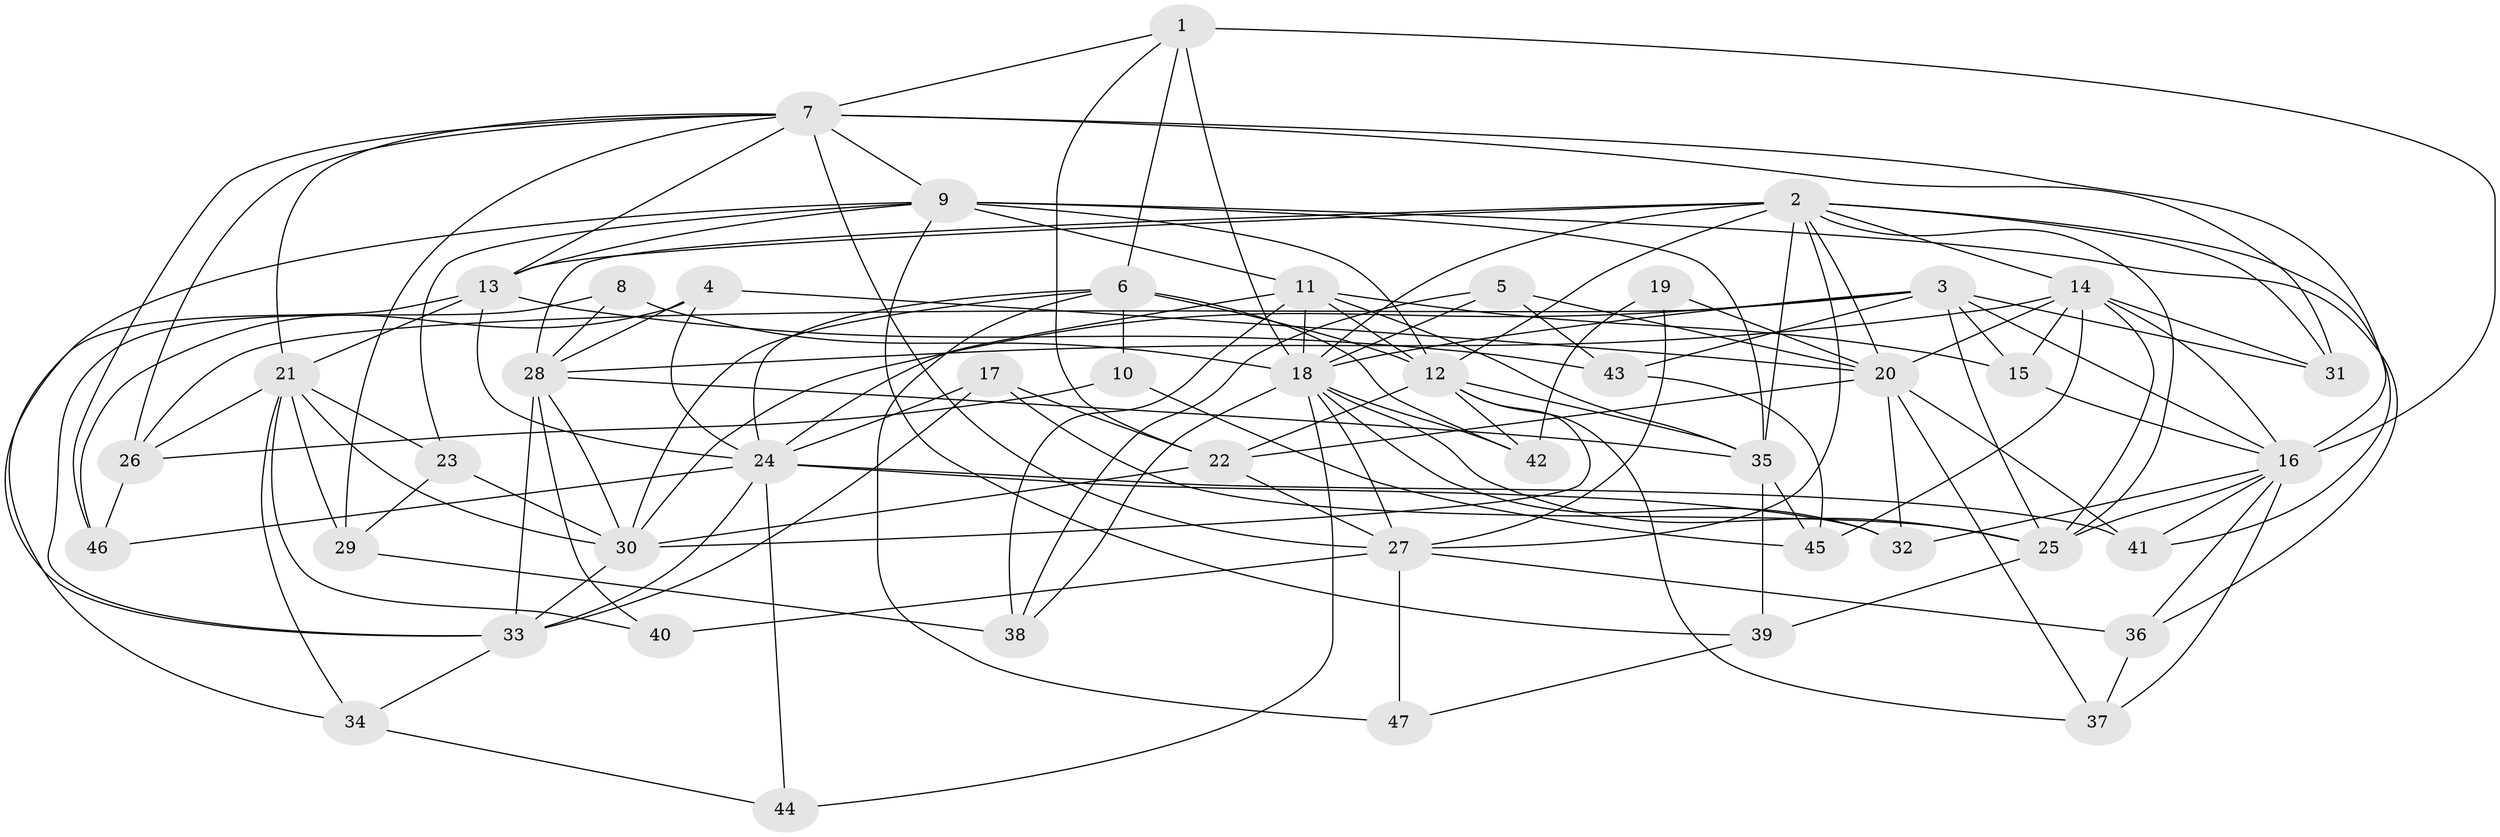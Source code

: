 // original degree distribution, {4: 1.0}
// Generated by graph-tools (version 1.1) at 2025/53/03/04/25 22:53:46]
// undirected, 47 vertices, 138 edges
graph export_dot {
  node [color=gray90,style=filled];
  1;
  2;
  3;
  4;
  5;
  6;
  7;
  8;
  9;
  10;
  11;
  12;
  13;
  14;
  15;
  16;
  17;
  18;
  19;
  20;
  21;
  22;
  23;
  24;
  25;
  26;
  27;
  28;
  29;
  30;
  31;
  32;
  33;
  34;
  35;
  36;
  37;
  38;
  39;
  40;
  41;
  42;
  43;
  44;
  45;
  46;
  47;
  1 -- 6 [weight=1.0];
  1 -- 7 [weight=1.0];
  1 -- 16 [weight=2.0];
  1 -- 18 [weight=1.0];
  1 -- 22 [weight=1.0];
  2 -- 12 [weight=1.0];
  2 -- 13 [weight=2.0];
  2 -- 14 [weight=1.0];
  2 -- 18 [weight=1.0];
  2 -- 20 [weight=1.0];
  2 -- 25 [weight=1.0];
  2 -- 27 [weight=1.0];
  2 -- 28 [weight=1.0];
  2 -- 31 [weight=1.0];
  2 -- 35 [weight=1.0];
  2 -- 41 [weight=1.0];
  3 -- 15 [weight=1.0];
  3 -- 16 [weight=1.0];
  3 -- 18 [weight=1.0];
  3 -- 25 [weight=1.0];
  3 -- 26 [weight=1.0];
  3 -- 30 [weight=1.0];
  3 -- 31 [weight=1.0];
  3 -- 43 [weight=1.0];
  4 -- 20 [weight=1.0];
  4 -- 24 [weight=1.0];
  4 -- 28 [weight=1.0];
  4 -- 46 [weight=1.0];
  5 -- 18 [weight=1.0];
  5 -- 20 [weight=1.0];
  5 -- 38 [weight=1.0];
  5 -- 43 [weight=1.0];
  6 -- 10 [weight=1.0];
  6 -- 12 [weight=1.0];
  6 -- 24 [weight=1.0];
  6 -- 30 [weight=1.0];
  6 -- 42 [weight=1.0];
  6 -- 47 [weight=2.0];
  7 -- 9 [weight=1.0];
  7 -- 13 [weight=1.0];
  7 -- 16 [weight=1.0];
  7 -- 21 [weight=1.0];
  7 -- 26 [weight=1.0];
  7 -- 27 [weight=1.0];
  7 -- 29 [weight=1.0];
  7 -- 31 [weight=1.0];
  7 -- 46 [weight=1.0];
  8 -- 18 [weight=1.0];
  8 -- 28 [weight=1.0];
  8 -- 33 [weight=2.0];
  9 -- 11 [weight=1.0];
  9 -- 12 [weight=2.0];
  9 -- 13 [weight=1.0];
  9 -- 23 [weight=1.0];
  9 -- 33 [weight=1.0];
  9 -- 35 [weight=1.0];
  9 -- 36 [weight=1.0];
  9 -- 39 [weight=1.0];
  10 -- 26 [weight=2.0];
  10 -- 45 [weight=1.0];
  11 -- 12 [weight=2.0];
  11 -- 15 [weight=1.0];
  11 -- 18 [weight=1.0];
  11 -- 24 [weight=1.0];
  11 -- 35 [weight=1.0];
  11 -- 38 [weight=1.0];
  12 -- 22 [weight=1.0];
  12 -- 30 [weight=1.0];
  12 -- 35 [weight=2.0];
  12 -- 37 [weight=1.0];
  12 -- 42 [weight=1.0];
  13 -- 21 [weight=1.0];
  13 -- 24 [weight=1.0];
  13 -- 34 [weight=1.0];
  13 -- 43 [weight=1.0];
  14 -- 15 [weight=1.0];
  14 -- 16 [weight=2.0];
  14 -- 20 [weight=1.0];
  14 -- 25 [weight=1.0];
  14 -- 28 [weight=2.0];
  14 -- 31 [weight=1.0];
  14 -- 45 [weight=1.0];
  15 -- 16 [weight=1.0];
  16 -- 25 [weight=1.0];
  16 -- 32 [weight=1.0];
  16 -- 36 [weight=1.0];
  16 -- 37 [weight=1.0];
  16 -- 41 [weight=1.0];
  17 -- 22 [weight=1.0];
  17 -- 24 [weight=1.0];
  17 -- 25 [weight=2.0];
  17 -- 33 [weight=2.0];
  18 -- 25 [weight=1.0];
  18 -- 27 [weight=1.0];
  18 -- 32 [weight=1.0];
  18 -- 38 [weight=1.0];
  18 -- 42 [weight=1.0];
  18 -- 44 [weight=1.0];
  19 -- 20 [weight=1.0];
  19 -- 27 [weight=2.0];
  19 -- 42 [weight=1.0];
  20 -- 22 [weight=3.0];
  20 -- 32 [weight=2.0];
  20 -- 37 [weight=1.0];
  20 -- 41 [weight=1.0];
  21 -- 23 [weight=1.0];
  21 -- 26 [weight=3.0];
  21 -- 29 [weight=3.0];
  21 -- 30 [weight=1.0];
  21 -- 34 [weight=1.0];
  21 -- 40 [weight=1.0];
  22 -- 27 [weight=1.0];
  22 -- 30 [weight=1.0];
  23 -- 29 [weight=1.0];
  23 -- 30 [weight=1.0];
  24 -- 32 [weight=2.0];
  24 -- 33 [weight=1.0];
  24 -- 41 [weight=1.0];
  24 -- 44 [weight=2.0];
  24 -- 46 [weight=1.0];
  25 -- 39 [weight=1.0];
  26 -- 46 [weight=1.0];
  27 -- 36 [weight=1.0];
  27 -- 40 [weight=2.0];
  27 -- 47 [weight=1.0];
  28 -- 30 [weight=1.0];
  28 -- 33 [weight=2.0];
  28 -- 35 [weight=1.0];
  28 -- 40 [weight=1.0];
  29 -- 38 [weight=1.0];
  30 -- 33 [weight=1.0];
  33 -- 34 [weight=1.0];
  34 -- 44 [weight=1.0];
  35 -- 39 [weight=1.0];
  35 -- 45 [weight=1.0];
  36 -- 37 [weight=1.0];
  39 -- 47 [weight=1.0];
  43 -- 45 [weight=1.0];
}
